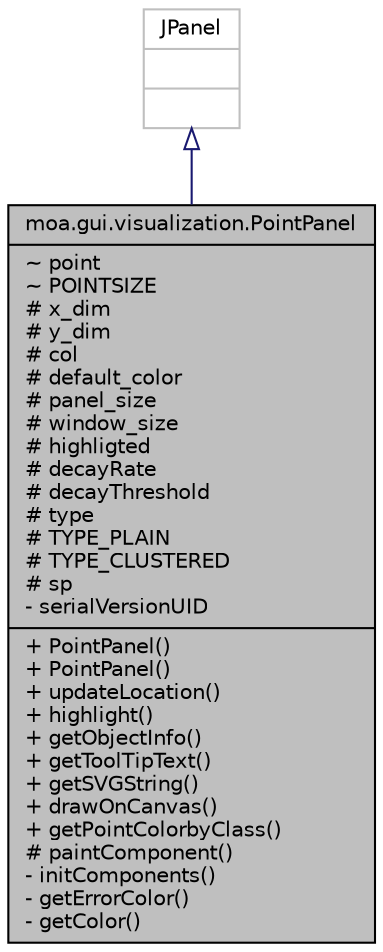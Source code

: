 digraph G
{
  edge [fontname="Helvetica",fontsize="10",labelfontname="Helvetica",labelfontsize="10"];
  node [fontname="Helvetica",fontsize="10",shape=record];
  Node1 [label="{moa.gui.visualization.PointPanel\n|~ point\l~ POINTSIZE\l# x_dim\l# y_dim\l# col\l# default_color\l# panel_size\l# window_size\l# highligted\l# decayRate\l# decayThreshold\l# type\l# TYPE_PLAIN\l# TYPE_CLUSTERED\l# sp\l- serialVersionUID\l|+ PointPanel()\l+ PointPanel()\l+ updateLocation()\l+ highlight()\l+ getObjectInfo()\l+ getToolTipText()\l+ getSVGString()\l+ drawOnCanvas()\l+ getPointColorbyClass()\l# paintComponent()\l- initComponents()\l- getErrorColor()\l- getColor()\l}",height=0.2,width=0.4,color="black", fillcolor="grey75", style="filled" fontcolor="black"];
  Node2 -> Node1 [dir=back,color="midnightblue",fontsize="10",style="solid",arrowtail="empty",fontname="Helvetica"];
  Node2 [label="{JPanel\n||}",height=0.2,width=0.4,color="grey75", fillcolor="white", style="filled"];
}
